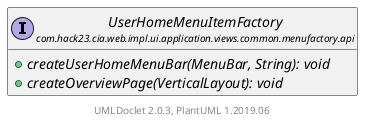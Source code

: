 @startuml
    set namespaceSeparator none
    hide empty fields
    hide empty methods

    interface "<size:14>UserHomeMenuItemFactory\n<size:10>com.hack23.cia.web.impl.ui.application.views.common.menufactory.api" as com.hack23.cia.web.impl.ui.application.views.common.menufactory.api.UserHomeMenuItemFactory [[UserHomeMenuItemFactory.html]] {
        {abstract} +createUserHomeMenuBar(MenuBar, String): void
        {abstract} +createOverviewPage(VerticalLayout): void
    }

    center footer UMLDoclet 2.0.3, PlantUML 1.2019.06
@enduml
